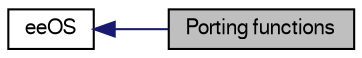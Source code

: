 digraph structs
{
  edge [fontname="FreeSans",fontsize="10",labelfontname="FreeSans",labelfontsize="10"];
  node [fontname="FreeSans",fontsize="10",shape=record];
  rankdir=LR;
  Node0 [label="Porting functions",height=0.2,width=0.4,color="black", fillcolor="grey75", style="filled" fontcolor="black"];
  Node1 [label="eeOS",height=0.2,width=0.4,color="black", fillcolor="white", style="filled",URL="$group__group__os.html",tooltip="eeOS is a Embedded Event-driven Operating System. This page contains all the documentation related to..."];
  Node1->Node0 [shape=plaintext, color="midnightblue", dir="back", style="solid"];
}
